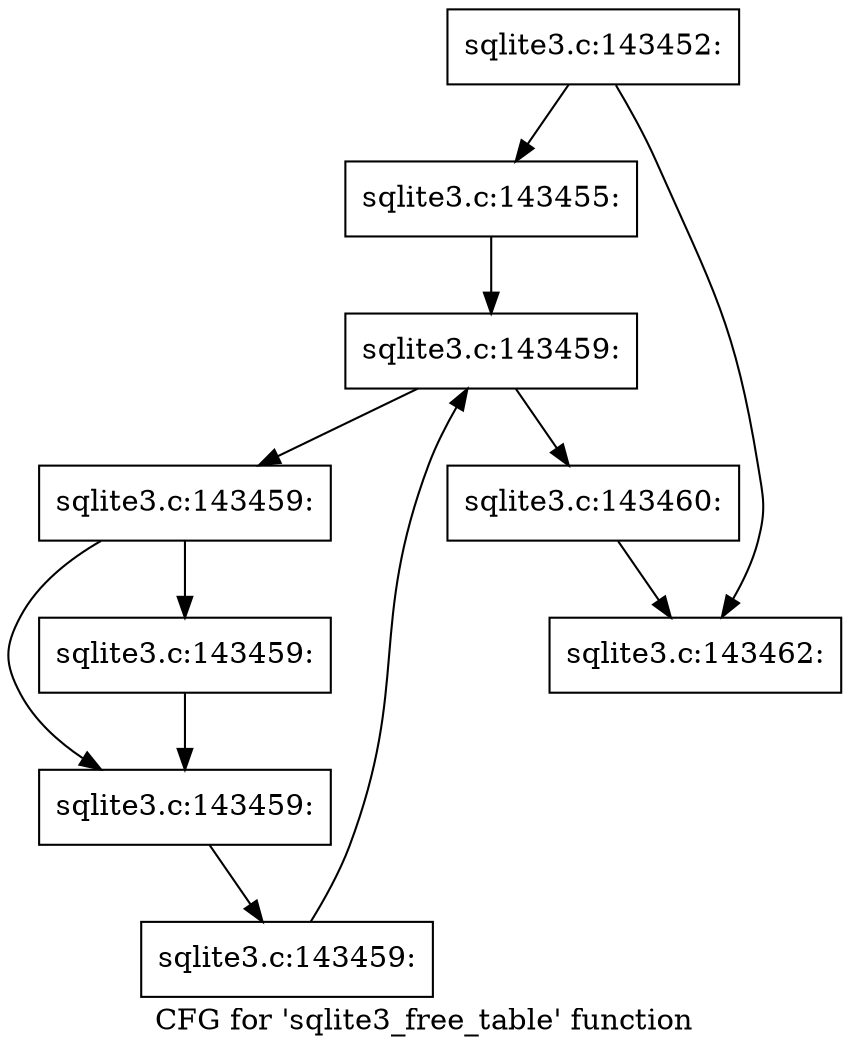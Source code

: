 digraph "CFG for 'sqlite3_free_table' function" {
	label="CFG for 'sqlite3_free_table' function";

	Node0x55c0f647b4b0 [shape=record,label="{sqlite3.c:143452:}"];
	Node0x55c0f647b4b0 -> Node0x55c0f64e8050;
	Node0x55c0f647b4b0 -> Node0x55c0f64e8360;
	Node0x55c0f64e8050 [shape=record,label="{sqlite3.c:143455:}"];
	Node0x55c0f64e8050 -> Node0x55c0f64e9870;
	Node0x55c0f64e9870 [shape=record,label="{sqlite3.c:143459:}"];
	Node0x55c0f64e9870 -> Node0x55c0f64e9a90;
	Node0x55c0f64e9870 -> Node0x55c0f64e96c0;
	Node0x55c0f64e9a90 [shape=record,label="{sqlite3.c:143459:}"];
	Node0x55c0f64e9a90 -> Node0x55c0f64e9f10;
	Node0x55c0f64e9a90 -> Node0x55c0f64e9f60;
	Node0x55c0f64e9f10 [shape=record,label="{sqlite3.c:143459:}"];
	Node0x55c0f64e9f10 -> Node0x55c0f64e9f60;
	Node0x55c0f64e9f60 [shape=record,label="{sqlite3.c:143459:}"];
	Node0x55c0f64e9f60 -> Node0x55c0f64e9a00;
	Node0x55c0f64e9a00 [shape=record,label="{sqlite3.c:143459:}"];
	Node0x55c0f64e9a00 -> Node0x55c0f64e9870;
	Node0x55c0f64e96c0 [shape=record,label="{sqlite3.c:143460:}"];
	Node0x55c0f64e96c0 -> Node0x55c0f64e8360;
	Node0x55c0f64e8360 [shape=record,label="{sqlite3.c:143462:}"];
}
